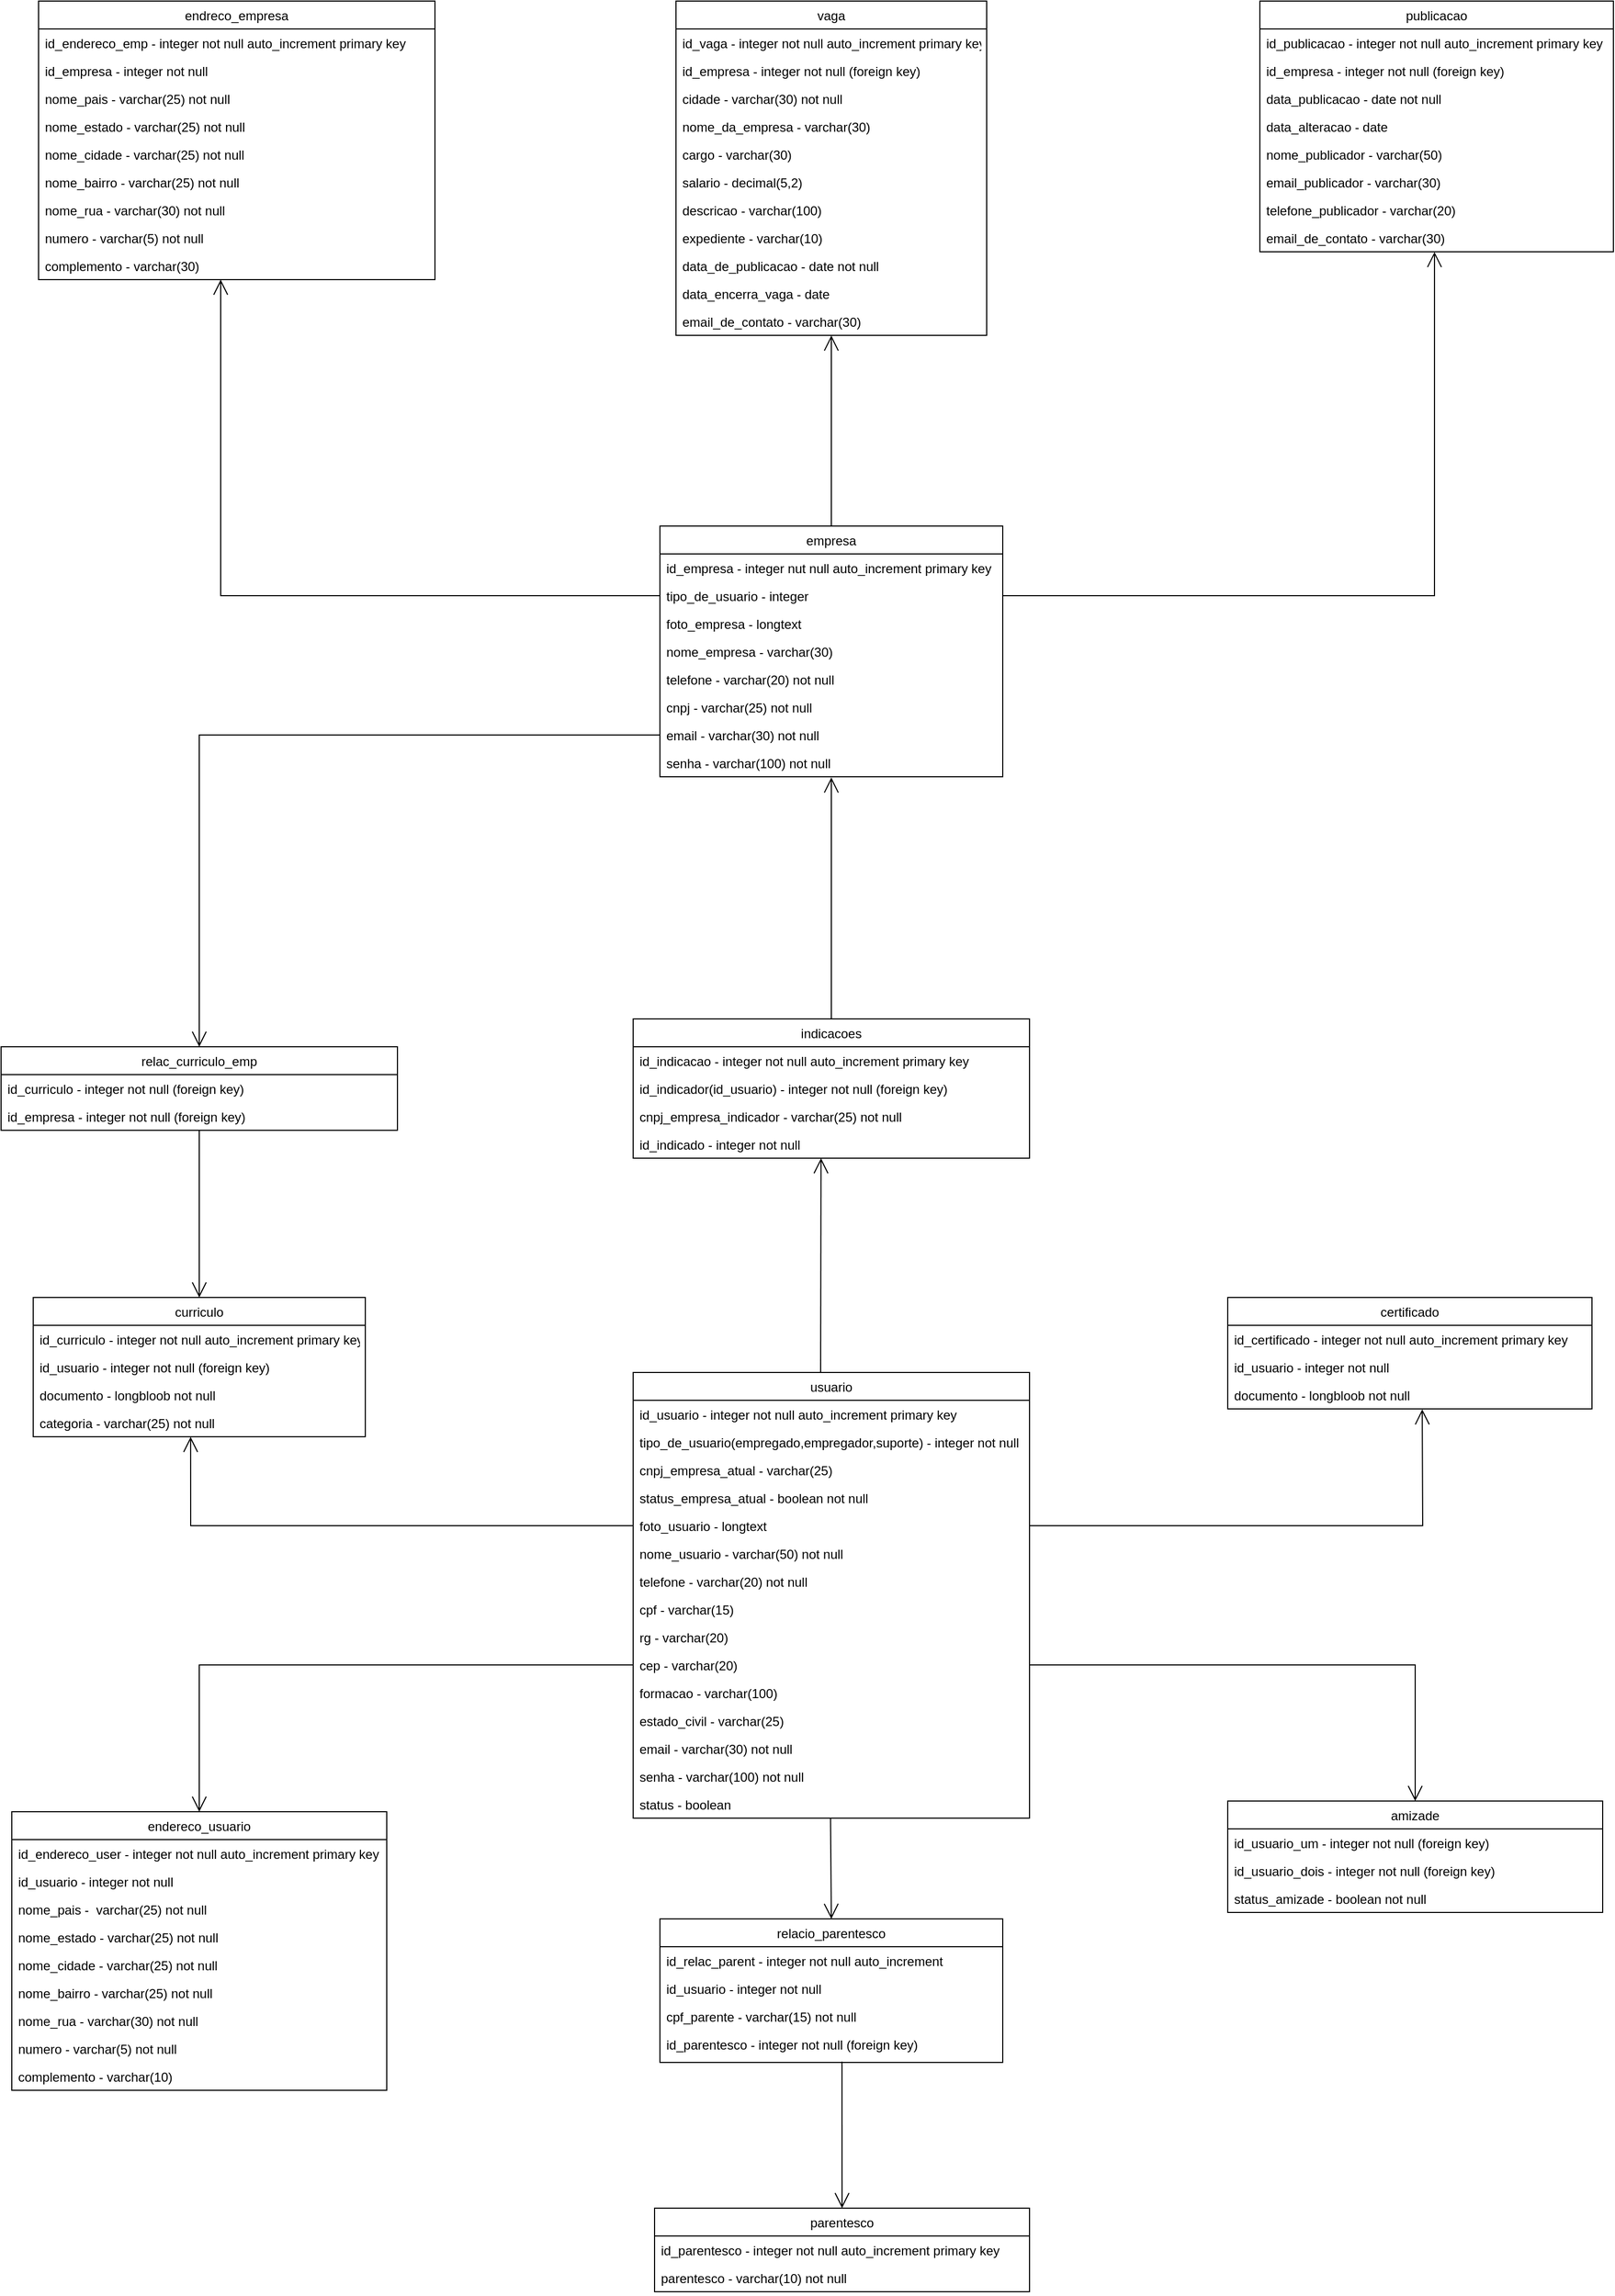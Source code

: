 <mxfile version="18.0.3" type="device"><diagram name="Page-1" id="c4acf3e9-155e-7222-9cf6-157b1a14988f"><mxGraphModel dx="2316" dy="3336" grid="1" gridSize="10" guides="1" tooltips="1" connect="1" arrows="1" fold="1" page="1" pageScale="1" pageWidth="850" pageHeight="1100" background="none" math="0" shadow="0"><root><mxCell id="0"/><mxCell id="1" parent="0"/><mxCell id="nHbKDUpMwGYDts8eb4Cf-1" value="usuario" style="swimlane;fontStyle=0;childLayout=stackLayout;horizontal=1;startSize=26;fillColor=none;horizontalStack=0;resizeParent=1;resizeParentMax=0;resizeLast=0;collapsible=1;marginBottom=0;" parent="1" vertex="1"><mxGeometry x="705" y="160" width="370" height="416" as="geometry"><mxRectangle x="140" y="210" width="90" height="26" as="alternateBounds"/></mxGeometry></mxCell><mxCell id="nHbKDUpMwGYDts8eb4Cf-2" value="id_usuario - integer not null auto_increment primary key" style="text;strokeColor=none;fillColor=none;align=left;verticalAlign=top;spacingLeft=4;spacingRight=4;overflow=hidden;rotatable=0;points=[[0,0.5],[1,0.5]];portConstraint=eastwest;" parent="nHbKDUpMwGYDts8eb4Cf-1" vertex="1"><mxGeometry y="26" width="370" height="26" as="geometry"/></mxCell><mxCell id="nHbKDUpMwGYDts8eb4Cf-3" value="tipo_de_usuario(empregado,empregador,suporte) - integer not null" style="text;strokeColor=none;fillColor=none;align=left;verticalAlign=top;spacingLeft=4;spacingRight=4;overflow=hidden;rotatable=0;points=[[0,0.5],[1,0.5]];portConstraint=eastwest;" parent="nHbKDUpMwGYDts8eb4Cf-1" vertex="1"><mxGeometry y="52" width="370" height="26" as="geometry"/></mxCell><mxCell id="nHbKDUpMwGYDts8eb4Cf-4" value="cnpj_empresa_atual - varchar(25) " style="text;strokeColor=none;fillColor=none;align=left;verticalAlign=top;spacingLeft=4;spacingRight=4;overflow=hidden;rotatable=0;points=[[0,0.5],[1,0.5]];portConstraint=eastwest;" parent="nHbKDUpMwGYDts8eb4Cf-1" vertex="1"><mxGeometry y="78" width="370" height="26" as="geometry"/></mxCell><mxCell id="nHbKDUpMwGYDts8eb4Cf-8" value="status_empresa_atual - boolean not null" style="text;strokeColor=none;fillColor=none;align=left;verticalAlign=top;spacingLeft=4;spacingRight=4;overflow=hidden;rotatable=0;points=[[0,0.5],[1,0.5]];portConstraint=eastwest;" parent="nHbKDUpMwGYDts8eb4Cf-1" vertex="1"><mxGeometry y="104" width="370" height="26" as="geometry"/></mxCell><mxCell id="nHbKDUpMwGYDts8eb4Cf-9" value="foto_usuario - longtext" style="text;strokeColor=none;fillColor=none;align=left;verticalAlign=top;spacingLeft=4;spacingRight=4;overflow=hidden;rotatable=0;points=[[0,0.5],[1,0.5]];portConstraint=eastwest;" parent="nHbKDUpMwGYDts8eb4Cf-1" vertex="1"><mxGeometry y="130" width="370" height="26" as="geometry"/></mxCell><mxCell id="nHbKDUpMwGYDts8eb4Cf-11" value="nome_usuario - varchar(50) not null" style="text;strokeColor=none;fillColor=none;align=left;verticalAlign=top;spacingLeft=4;spacingRight=4;overflow=hidden;rotatable=0;points=[[0,0.5],[1,0.5]];portConstraint=eastwest;" parent="nHbKDUpMwGYDts8eb4Cf-1" vertex="1"><mxGeometry y="156" width="370" height="26" as="geometry"/></mxCell><mxCell id="nHbKDUpMwGYDts8eb4Cf-12" value="telefone - varchar(20) not null" style="text;strokeColor=none;fillColor=none;align=left;verticalAlign=top;spacingLeft=4;spacingRight=4;overflow=hidden;rotatable=0;points=[[0,0.5],[1,0.5]];portConstraint=eastwest;" parent="nHbKDUpMwGYDts8eb4Cf-1" vertex="1"><mxGeometry y="182" width="370" height="26" as="geometry"/></mxCell><mxCell id="nHbKDUpMwGYDts8eb4Cf-13" value="cpf - varchar(15)" style="text;strokeColor=none;fillColor=none;align=left;verticalAlign=top;spacingLeft=4;spacingRight=4;overflow=hidden;rotatable=0;points=[[0,0.5],[1,0.5]];portConstraint=eastwest;" parent="nHbKDUpMwGYDts8eb4Cf-1" vertex="1"><mxGeometry y="208" width="370" height="26" as="geometry"/></mxCell><mxCell id="ckxbgNwo-FN7XNcKJJgW-1" value="rg - varchar(20)" style="text;strokeColor=none;fillColor=none;align=left;verticalAlign=top;spacingLeft=4;spacingRight=4;overflow=hidden;rotatable=0;points=[[0,0.5],[1,0.5]];portConstraint=eastwest;" parent="nHbKDUpMwGYDts8eb4Cf-1" vertex="1"><mxGeometry y="234" width="370" height="26" as="geometry"/></mxCell><mxCell id="ckxbgNwo-FN7XNcKJJgW-2" value="cep - varchar(20)" style="text;strokeColor=none;fillColor=none;align=left;verticalAlign=top;spacingLeft=4;spacingRight=4;overflow=hidden;rotatable=0;points=[[0,0.5],[1,0.5]];portConstraint=eastwest;" parent="nHbKDUpMwGYDts8eb4Cf-1" vertex="1"><mxGeometry y="260" width="370" height="26" as="geometry"/></mxCell><mxCell id="ckxbgNwo-FN7XNcKJJgW-3" value="formacao - varchar(100)" style="text;strokeColor=none;fillColor=none;align=left;verticalAlign=top;spacingLeft=4;spacingRight=4;overflow=hidden;rotatable=0;points=[[0,0.5],[1,0.5]];portConstraint=eastwest;" parent="nHbKDUpMwGYDts8eb4Cf-1" vertex="1"><mxGeometry y="286" width="370" height="26" as="geometry"/></mxCell><mxCell id="ckxbgNwo-FN7XNcKJJgW-4" value="estado_civil - varchar(25)" style="text;strokeColor=none;fillColor=none;align=left;verticalAlign=top;spacingLeft=4;spacingRight=4;overflow=hidden;rotatable=0;points=[[0,0.5],[1,0.5]];portConstraint=eastwest;" parent="nHbKDUpMwGYDts8eb4Cf-1" vertex="1"><mxGeometry y="312" width="370" height="26" as="geometry"/></mxCell><mxCell id="ckxbgNwo-FN7XNcKJJgW-5" value="email - varchar(30) not null" style="text;strokeColor=none;fillColor=none;align=left;verticalAlign=top;spacingLeft=4;spacingRight=4;overflow=hidden;rotatable=0;points=[[0,0.5],[1,0.5]];portConstraint=eastwest;" parent="nHbKDUpMwGYDts8eb4Cf-1" vertex="1"><mxGeometry y="338" width="370" height="26" as="geometry"/></mxCell><mxCell id="ckxbgNwo-FN7XNcKJJgW-6" value="senha - varchar(100) not null" style="text;strokeColor=none;fillColor=none;align=left;verticalAlign=top;spacingLeft=4;spacingRight=4;overflow=hidden;rotatable=0;points=[[0,0.5],[1,0.5]];portConstraint=eastwest;" parent="nHbKDUpMwGYDts8eb4Cf-1" vertex="1"><mxGeometry y="364" width="370" height="26" as="geometry"/></mxCell><mxCell id="ckxbgNwo-FN7XNcKJJgW-8" value="status - boolean" style="text;strokeColor=none;fillColor=none;align=left;verticalAlign=top;spacingLeft=4;spacingRight=4;overflow=hidden;rotatable=0;points=[[0,0.5],[1,0.5]];portConstraint=eastwest;" parent="nHbKDUpMwGYDts8eb4Cf-1" vertex="1"><mxGeometry y="390" width="370" height="26" as="geometry"/></mxCell><mxCell id="ckxbgNwo-FN7XNcKJJgW-9" value="empresa" style="swimlane;fontStyle=0;childLayout=stackLayout;horizontal=1;startSize=26;fillColor=none;horizontalStack=0;resizeParent=1;resizeParentMax=0;resizeLast=0;collapsible=1;marginBottom=0;" parent="1" vertex="1"><mxGeometry x="730" y="-630" width="320" height="234" as="geometry"/></mxCell><mxCell id="ckxbgNwo-FN7XNcKJJgW-10" value="id_empresa - integer nut null auto_increment primary key" style="text;strokeColor=none;fillColor=none;align=left;verticalAlign=top;spacingLeft=4;spacingRight=4;overflow=hidden;rotatable=0;points=[[0,0.5],[1,0.5]];portConstraint=eastwest;" parent="ckxbgNwo-FN7XNcKJJgW-9" vertex="1"><mxGeometry y="26" width="320" height="26" as="geometry"/></mxCell><mxCell id="ckxbgNwo-FN7XNcKJJgW-11" value="tipo_de_usuario - integer" style="text;strokeColor=none;fillColor=none;align=left;verticalAlign=top;spacingLeft=4;spacingRight=4;overflow=hidden;rotatable=0;points=[[0,0.5],[1,0.5]];portConstraint=eastwest;" parent="ckxbgNwo-FN7XNcKJJgW-9" vertex="1"><mxGeometry y="52" width="320" height="26" as="geometry"/></mxCell><mxCell id="ckxbgNwo-FN7XNcKJJgW-12" value="foto_empresa - longtext" style="text;strokeColor=none;fillColor=none;align=left;verticalAlign=top;spacingLeft=4;spacingRight=4;overflow=hidden;rotatable=0;points=[[0,0.5],[1,0.5]];portConstraint=eastwest;" parent="ckxbgNwo-FN7XNcKJJgW-9" vertex="1"><mxGeometry y="78" width="320" height="26" as="geometry"/></mxCell><mxCell id="ckxbgNwo-FN7XNcKJJgW-13" value="nome_empresa - varchar(30)" style="text;strokeColor=none;fillColor=none;align=left;verticalAlign=top;spacingLeft=4;spacingRight=4;overflow=hidden;rotatable=0;points=[[0,0.5],[1,0.5]];portConstraint=eastwest;" parent="ckxbgNwo-FN7XNcKJJgW-9" vertex="1"><mxGeometry y="104" width="320" height="26" as="geometry"/></mxCell><mxCell id="ckxbgNwo-FN7XNcKJJgW-14" value="telefone - varchar(20) not null" style="text;strokeColor=none;fillColor=none;align=left;verticalAlign=top;spacingLeft=4;spacingRight=4;overflow=hidden;rotatable=0;points=[[0,0.5],[1,0.5]];portConstraint=eastwest;" parent="ckxbgNwo-FN7XNcKJJgW-9" vertex="1"><mxGeometry y="130" width="320" height="26" as="geometry"/></mxCell><mxCell id="ckxbgNwo-FN7XNcKJJgW-15" value="cnpj - varchar(25) not null" style="text;strokeColor=none;fillColor=none;align=left;verticalAlign=top;spacingLeft=4;spacingRight=4;overflow=hidden;rotatable=0;points=[[0,0.5],[1,0.5]];portConstraint=eastwest;" parent="ckxbgNwo-FN7XNcKJJgW-9" vertex="1"><mxGeometry y="156" width="320" height="26" as="geometry"/></mxCell><mxCell id="ckxbgNwo-FN7XNcKJJgW-16" value="email - varchar(30) not null" style="text;strokeColor=none;fillColor=none;align=left;verticalAlign=top;spacingLeft=4;spacingRight=4;overflow=hidden;rotatable=0;points=[[0,0.5],[1,0.5]];portConstraint=eastwest;" parent="ckxbgNwo-FN7XNcKJJgW-9" vertex="1"><mxGeometry y="182" width="320" height="26" as="geometry"/></mxCell><mxCell id="ckxbgNwo-FN7XNcKJJgW-17" value="senha - varchar(100) not null" style="text;strokeColor=none;fillColor=none;align=left;verticalAlign=top;spacingLeft=4;spacingRight=4;overflow=hidden;rotatable=0;points=[[0,0.5],[1,0.5]];portConstraint=eastwest;" parent="ckxbgNwo-FN7XNcKJJgW-9" vertex="1"><mxGeometry y="208" width="320" height="26" as="geometry"/></mxCell><mxCell id="vftLx8QMWU3xmYkezmWz-7" value="" style="endArrow=open;endFill=1;endSize=12;html=1;rounded=0;entryX=0;entryY=0.5;entryDx=0;entryDy=0;exitX=0;exitY=0.5;exitDx=0;exitDy=0;" edge="1" parent="ckxbgNwo-FN7XNcKJJgW-9" source="ckxbgNwo-FN7XNcKJJgW-11"><mxGeometry width="160" relative="1" as="geometry"><mxPoint x="110" y="70" as="sourcePoint"/><mxPoint x="-410" y="-230" as="targetPoint"/><Array as="points"><mxPoint x="-410" y="65"/></Array></mxGeometry></mxCell><mxCell id="ckxbgNwo-FN7XNcKJJgW-18" value="vaga" style="swimlane;fontStyle=0;childLayout=stackLayout;horizontal=1;startSize=26;fillColor=none;horizontalStack=0;resizeParent=1;resizeParentMax=0;resizeLast=0;collapsible=1;marginBottom=0;" parent="1" vertex="1"><mxGeometry x="745" y="-1120" width="290" height="312" as="geometry"/></mxCell><mxCell id="ckxbgNwo-FN7XNcKJJgW-19" value="id_vaga - integer not null auto_increment primary key" style="text;strokeColor=none;fillColor=none;align=left;verticalAlign=top;spacingLeft=4;spacingRight=4;overflow=hidden;rotatable=0;points=[[0,0.5],[1,0.5]];portConstraint=eastwest;" parent="ckxbgNwo-FN7XNcKJJgW-18" vertex="1"><mxGeometry y="26" width="290" height="26" as="geometry"/></mxCell><mxCell id="ckxbgNwo-FN7XNcKJJgW-20" value="id_empresa - integer not null (foreign key)" style="text;strokeColor=none;fillColor=none;align=left;verticalAlign=top;spacingLeft=4;spacingRight=4;overflow=hidden;rotatable=0;points=[[0,0.5],[1,0.5]];portConstraint=eastwest;" parent="ckxbgNwo-FN7XNcKJJgW-18" vertex="1"><mxGeometry y="52" width="290" height="26" as="geometry"/></mxCell><mxCell id="ckxbgNwo-FN7XNcKJJgW-21" value="cidade - varchar(30) not null" style="text;strokeColor=none;fillColor=none;align=left;verticalAlign=top;spacingLeft=4;spacingRight=4;overflow=hidden;rotatable=0;points=[[0,0.5],[1,0.5]];portConstraint=eastwest;" parent="ckxbgNwo-FN7XNcKJJgW-18" vertex="1"><mxGeometry y="78" width="290" height="26" as="geometry"/></mxCell><mxCell id="ckxbgNwo-FN7XNcKJJgW-22" value="nome_da_empresa - varchar(30) " style="text;strokeColor=none;fillColor=none;align=left;verticalAlign=top;spacingLeft=4;spacingRight=4;overflow=hidden;rotatable=0;points=[[0,0.5],[1,0.5]];portConstraint=eastwest;" parent="ckxbgNwo-FN7XNcKJJgW-18" vertex="1"><mxGeometry y="104" width="290" height="26" as="geometry"/></mxCell><mxCell id="ckxbgNwo-FN7XNcKJJgW-23" value="cargo - varchar(30)" style="text;strokeColor=none;fillColor=none;align=left;verticalAlign=top;spacingLeft=4;spacingRight=4;overflow=hidden;rotatable=0;points=[[0,0.5],[1,0.5]];portConstraint=eastwest;" parent="ckxbgNwo-FN7XNcKJJgW-18" vertex="1"><mxGeometry y="130" width="290" height="26" as="geometry"/></mxCell><mxCell id="ckxbgNwo-FN7XNcKJJgW-24" value="salario - decimal(5,2)" style="text;strokeColor=none;fillColor=none;align=left;verticalAlign=top;spacingLeft=4;spacingRight=4;overflow=hidden;rotatable=0;points=[[0,0.5],[1,0.5]];portConstraint=eastwest;" parent="ckxbgNwo-FN7XNcKJJgW-18" vertex="1"><mxGeometry y="156" width="290" height="26" as="geometry"/></mxCell><mxCell id="ckxbgNwo-FN7XNcKJJgW-25" value="descricao - varchar(100)" style="text;strokeColor=none;fillColor=none;align=left;verticalAlign=top;spacingLeft=4;spacingRight=4;overflow=hidden;rotatable=0;points=[[0,0.5],[1,0.5]];portConstraint=eastwest;" parent="ckxbgNwo-FN7XNcKJJgW-18" vertex="1"><mxGeometry y="182" width="290" height="26" as="geometry"/></mxCell><mxCell id="ckxbgNwo-FN7XNcKJJgW-26" value="expediente - varchar(10)" style="text;strokeColor=none;fillColor=none;align=left;verticalAlign=top;spacingLeft=4;spacingRight=4;overflow=hidden;rotatable=0;points=[[0,0.5],[1,0.5]];portConstraint=eastwest;" parent="ckxbgNwo-FN7XNcKJJgW-18" vertex="1"><mxGeometry y="208" width="290" height="26" as="geometry"/></mxCell><mxCell id="ckxbgNwo-FN7XNcKJJgW-27" value="data_de_publicacao - date not null" style="text;strokeColor=none;fillColor=none;align=left;verticalAlign=top;spacingLeft=4;spacingRight=4;overflow=hidden;rotatable=0;points=[[0,0.5],[1,0.5]];portConstraint=eastwest;" parent="ckxbgNwo-FN7XNcKJJgW-18" vertex="1"><mxGeometry y="234" width="290" height="26" as="geometry"/></mxCell><mxCell id="ckxbgNwo-FN7XNcKJJgW-28" value="data_encerra_vaga - date" style="text;strokeColor=none;fillColor=none;align=left;verticalAlign=top;spacingLeft=4;spacingRight=4;overflow=hidden;rotatable=0;points=[[0,0.5],[1,0.5]];portConstraint=eastwest;" parent="ckxbgNwo-FN7XNcKJJgW-18" vertex="1"><mxGeometry y="260" width="290" height="26" as="geometry"/></mxCell><mxCell id="ckxbgNwo-FN7XNcKJJgW-36" value="email_de_contato - varchar(30)" style="text;strokeColor=none;fillColor=none;align=left;verticalAlign=top;spacingLeft=4;spacingRight=4;overflow=hidden;rotatable=0;points=[[0,0.5],[1,0.5]];portConstraint=eastwest;" parent="ckxbgNwo-FN7XNcKJJgW-18" vertex="1"><mxGeometry y="286" width="290" height="26" as="geometry"/></mxCell><mxCell id="ckxbgNwo-FN7XNcKJJgW-29" value="publicacao" style="swimlane;fontStyle=0;childLayout=stackLayout;horizontal=1;startSize=26;fillColor=none;horizontalStack=0;resizeParent=1;resizeParentMax=0;resizeLast=0;collapsible=1;marginBottom=0;" parent="1" vertex="1"><mxGeometry x="1290" y="-1120" width="330" height="234" as="geometry"/></mxCell><mxCell id="ckxbgNwo-FN7XNcKJJgW-30" value="id_publicacao - integer not null auto_increment primary key" style="text;strokeColor=none;fillColor=none;align=left;verticalAlign=top;spacingLeft=4;spacingRight=4;overflow=hidden;rotatable=0;points=[[0,0.5],[1,0.5]];portConstraint=eastwest;" parent="ckxbgNwo-FN7XNcKJJgW-29" vertex="1"><mxGeometry y="26" width="330" height="26" as="geometry"/></mxCell><mxCell id="ckxbgNwo-FN7XNcKJJgW-31" value="id_empresa - integer not null (foreign key)" style="text;strokeColor=none;fillColor=none;align=left;verticalAlign=top;spacingLeft=4;spacingRight=4;overflow=hidden;rotatable=0;points=[[0,0.5],[1,0.5]];portConstraint=eastwest;" parent="ckxbgNwo-FN7XNcKJJgW-29" vertex="1"><mxGeometry y="52" width="330" height="26" as="geometry"/></mxCell><mxCell id="ckxbgNwo-FN7XNcKJJgW-32" value="data_publicacao - date not null" style="text;strokeColor=none;fillColor=none;align=left;verticalAlign=top;spacingLeft=4;spacingRight=4;overflow=hidden;rotatable=0;points=[[0,0.5],[1,0.5]];portConstraint=eastwest;" parent="ckxbgNwo-FN7XNcKJJgW-29" vertex="1"><mxGeometry y="78" width="330" height="26" as="geometry"/></mxCell><mxCell id="ckxbgNwo-FN7XNcKJJgW-33" value="data_alteracao - date" style="text;strokeColor=none;fillColor=none;align=left;verticalAlign=top;spacingLeft=4;spacingRight=4;overflow=hidden;rotatable=0;points=[[0,0.5],[1,0.5]];portConstraint=eastwest;" parent="ckxbgNwo-FN7XNcKJJgW-29" vertex="1"><mxGeometry y="104" width="330" height="26" as="geometry"/></mxCell><mxCell id="ckxbgNwo-FN7XNcKJJgW-34" value="nome_publicador - varchar(50)" style="text;strokeColor=none;fillColor=none;align=left;verticalAlign=top;spacingLeft=4;spacingRight=4;overflow=hidden;rotatable=0;points=[[0,0.5],[1,0.5]];portConstraint=eastwest;" parent="ckxbgNwo-FN7XNcKJJgW-29" vertex="1"><mxGeometry y="130" width="330" height="26" as="geometry"/></mxCell><mxCell id="ckxbgNwo-FN7XNcKJJgW-35" value="email_publicador - varchar(30)" style="text;strokeColor=none;fillColor=none;align=left;verticalAlign=top;spacingLeft=4;spacingRight=4;overflow=hidden;rotatable=0;points=[[0,0.5],[1,0.5]];portConstraint=eastwest;" parent="ckxbgNwo-FN7XNcKJJgW-29" vertex="1"><mxGeometry y="156" width="330" height="26" as="geometry"/></mxCell><mxCell id="ckxbgNwo-FN7XNcKJJgW-38" value="telefone_publicador - varchar(20)" style="text;strokeColor=none;fillColor=none;align=left;verticalAlign=top;spacingLeft=4;spacingRight=4;overflow=hidden;rotatable=0;points=[[0,0.5],[1,0.5]];portConstraint=eastwest;" parent="ckxbgNwo-FN7XNcKJJgW-29" vertex="1"><mxGeometry y="182" width="330" height="26" as="geometry"/></mxCell><mxCell id="ckxbgNwo-FN7XNcKJJgW-37" value="email_de_contato - varchar(30)" style="text;strokeColor=none;fillColor=none;align=left;verticalAlign=top;spacingLeft=4;spacingRight=4;overflow=hidden;rotatable=0;points=[[0,0.5],[1,0.5]];portConstraint=eastwest;" parent="ckxbgNwo-FN7XNcKJJgW-29" vertex="1"><mxGeometry y="208" width="330" height="26" as="geometry"/></mxCell><mxCell id="ckxbgNwo-FN7XNcKJJgW-39" value="curriculo" style="swimlane;fontStyle=0;childLayout=stackLayout;horizontal=1;startSize=26;fillColor=none;horizontalStack=0;resizeParent=1;resizeParentMax=0;resizeLast=0;collapsible=1;marginBottom=0;" parent="1" vertex="1"><mxGeometry x="145" y="90" width="310" height="130" as="geometry"/></mxCell><mxCell id="ckxbgNwo-FN7XNcKJJgW-40" value="id_curriculo - integer not null auto_increment primary key" style="text;strokeColor=none;fillColor=none;align=left;verticalAlign=top;spacingLeft=4;spacingRight=4;overflow=hidden;rotatable=0;points=[[0,0.5],[1,0.5]];portConstraint=eastwest;" parent="ckxbgNwo-FN7XNcKJJgW-39" vertex="1"><mxGeometry y="26" width="310" height="26" as="geometry"/></mxCell><mxCell id="ckxbgNwo-FN7XNcKJJgW-41" value="id_usuario - integer not null (foreign key)" style="text;strokeColor=none;fillColor=none;align=left;verticalAlign=top;spacingLeft=4;spacingRight=4;overflow=hidden;rotatable=0;points=[[0,0.5],[1,0.5]];portConstraint=eastwest;" parent="ckxbgNwo-FN7XNcKJJgW-39" vertex="1"><mxGeometry y="52" width="310" height="26" as="geometry"/></mxCell><mxCell id="ckxbgNwo-FN7XNcKJJgW-42" value="documento - longbloob not null" style="text;strokeColor=none;fillColor=none;align=left;verticalAlign=top;spacingLeft=4;spacingRight=4;overflow=hidden;rotatable=0;points=[[0,0.5],[1,0.5]];portConstraint=eastwest;" parent="ckxbgNwo-FN7XNcKJJgW-39" vertex="1"><mxGeometry y="78" width="310" height="26" as="geometry"/></mxCell><mxCell id="ckxbgNwo-FN7XNcKJJgW-43" value="categoria - varchar(25) not null" style="text;strokeColor=none;fillColor=none;align=left;verticalAlign=top;spacingLeft=4;spacingRight=4;overflow=hidden;rotatable=0;points=[[0,0.5],[1,0.5]];portConstraint=eastwest;" parent="ckxbgNwo-FN7XNcKJJgW-39" vertex="1"><mxGeometry y="104" width="310" height="26" as="geometry"/></mxCell><mxCell id="ckxbgNwo-FN7XNcKJJgW-44" value="endereco_usuario" style="swimlane;fontStyle=0;childLayout=stackLayout;horizontal=1;startSize=26;fillColor=none;horizontalStack=0;resizeParent=1;resizeParentMax=0;resizeLast=0;collapsible=1;marginBottom=0;" parent="1" vertex="1"><mxGeometry x="125" y="570" width="350" height="260" as="geometry"/></mxCell><mxCell id="ckxbgNwo-FN7XNcKJJgW-45" value="id_endereco_user - integer not null auto_increment primary key" style="text;strokeColor=none;fillColor=none;align=left;verticalAlign=top;spacingLeft=4;spacingRight=4;overflow=hidden;rotatable=0;points=[[0,0.5],[1,0.5]];portConstraint=eastwest;" parent="ckxbgNwo-FN7XNcKJJgW-44" vertex="1"><mxGeometry y="26" width="350" height="26" as="geometry"/></mxCell><mxCell id="ckxbgNwo-FN7XNcKJJgW-46" value="id_usuario - integer not null " style="text;strokeColor=none;fillColor=none;align=left;verticalAlign=top;spacingLeft=4;spacingRight=4;overflow=hidden;rotatable=0;points=[[0,0.5],[1,0.5]];portConstraint=eastwest;" parent="ckxbgNwo-FN7XNcKJJgW-44" vertex="1"><mxGeometry y="52" width="350" height="26" as="geometry"/></mxCell><mxCell id="ckxbgNwo-FN7XNcKJJgW-47" value="nome_pais -  varchar(25) not null " style="text;strokeColor=none;fillColor=none;align=left;verticalAlign=top;spacingLeft=4;spacingRight=4;overflow=hidden;rotatable=0;points=[[0,0.5],[1,0.5]];portConstraint=eastwest;" parent="ckxbgNwo-FN7XNcKJJgW-44" vertex="1"><mxGeometry y="78" width="350" height="26" as="geometry"/></mxCell><mxCell id="ckxbgNwo-FN7XNcKJJgW-48" value="nome_estado - varchar(25) not null" style="text;strokeColor=none;fillColor=none;align=left;verticalAlign=top;spacingLeft=4;spacingRight=4;overflow=hidden;rotatable=0;points=[[0,0.5],[1,0.5]];portConstraint=eastwest;" parent="ckxbgNwo-FN7XNcKJJgW-44" vertex="1"><mxGeometry y="104" width="350" height="26" as="geometry"/></mxCell><mxCell id="ckxbgNwo-FN7XNcKJJgW-49" value="nome_cidade - varchar(25) not null" style="text;strokeColor=none;fillColor=none;align=left;verticalAlign=top;spacingLeft=4;spacingRight=4;overflow=hidden;rotatable=0;points=[[0,0.5],[1,0.5]];portConstraint=eastwest;" parent="ckxbgNwo-FN7XNcKJJgW-44" vertex="1"><mxGeometry y="130" width="350" height="26" as="geometry"/></mxCell><mxCell id="ckxbgNwo-FN7XNcKJJgW-51" value="nome_bairro - varchar(25) not null" style="text;strokeColor=none;fillColor=none;align=left;verticalAlign=top;spacingLeft=4;spacingRight=4;overflow=hidden;rotatable=0;points=[[0,0.5],[1,0.5]];portConstraint=eastwest;" parent="ckxbgNwo-FN7XNcKJJgW-44" vertex="1"><mxGeometry y="156" width="350" height="26" as="geometry"/></mxCell><mxCell id="ckxbgNwo-FN7XNcKJJgW-52" value="nome_rua - varchar(30) not null" style="text;strokeColor=none;fillColor=none;align=left;verticalAlign=top;spacingLeft=4;spacingRight=4;overflow=hidden;rotatable=0;points=[[0,0.5],[1,0.5]];portConstraint=eastwest;" parent="ckxbgNwo-FN7XNcKJJgW-44" vertex="1"><mxGeometry y="182" width="350" height="26" as="geometry"/></mxCell><mxCell id="ckxbgNwo-FN7XNcKJJgW-53" value="numero - varchar(5) not null" style="text;strokeColor=none;fillColor=none;align=left;verticalAlign=top;spacingLeft=4;spacingRight=4;overflow=hidden;rotatable=0;points=[[0,0.5],[1,0.5]];portConstraint=eastwest;" parent="ckxbgNwo-FN7XNcKJJgW-44" vertex="1"><mxGeometry y="208" width="350" height="26" as="geometry"/></mxCell><mxCell id="ckxbgNwo-FN7XNcKJJgW-54" value="complemento - varchar(10)" style="text;strokeColor=none;fillColor=none;align=left;verticalAlign=top;spacingLeft=4;spacingRight=4;overflow=hidden;rotatable=0;points=[[0,0.5],[1,0.5]];portConstraint=eastwest;" parent="ckxbgNwo-FN7XNcKJJgW-44" vertex="1"><mxGeometry y="234" width="350" height="26" as="geometry"/></mxCell><mxCell id="ckxbgNwo-FN7XNcKJJgW-55" value="endreco_empresa" style="swimlane;fontStyle=0;childLayout=stackLayout;horizontal=1;startSize=26;fillColor=none;horizontalStack=0;resizeParent=1;resizeParentMax=0;resizeLast=0;collapsible=1;marginBottom=0;" parent="1" vertex="1"><mxGeometry x="150" y="-1120" width="370" height="260" as="geometry"/></mxCell><mxCell id="ckxbgNwo-FN7XNcKJJgW-56" value="id_endereco_emp - integer not null auto_increment primary key" style="text;strokeColor=none;fillColor=none;align=left;verticalAlign=top;spacingLeft=4;spacingRight=4;overflow=hidden;rotatable=0;points=[[0,0.5],[1,0.5]];portConstraint=eastwest;" parent="ckxbgNwo-FN7XNcKJJgW-55" vertex="1"><mxGeometry y="26" width="370" height="26" as="geometry"/></mxCell><mxCell id="ckxbgNwo-FN7XNcKJJgW-57" value="id_empresa - integer not null" style="text;strokeColor=none;fillColor=none;align=left;verticalAlign=top;spacingLeft=4;spacingRight=4;overflow=hidden;rotatable=0;points=[[0,0.5],[1,0.5]];portConstraint=eastwest;" parent="ckxbgNwo-FN7XNcKJJgW-55" vertex="1"><mxGeometry y="52" width="370" height="26" as="geometry"/></mxCell><mxCell id="ckxbgNwo-FN7XNcKJJgW-58" value="nome_pais - varchar(25) not null" style="text;strokeColor=none;fillColor=none;align=left;verticalAlign=top;spacingLeft=4;spacingRight=4;overflow=hidden;rotatable=0;points=[[0,0.5],[1,0.5]];portConstraint=eastwest;" parent="ckxbgNwo-FN7XNcKJJgW-55" vertex="1"><mxGeometry y="78" width="370" height="26" as="geometry"/></mxCell><mxCell id="ckxbgNwo-FN7XNcKJJgW-63" value="nome_estado - varchar(25) not null" style="text;strokeColor=none;fillColor=none;align=left;verticalAlign=top;spacingLeft=4;spacingRight=4;overflow=hidden;rotatable=0;points=[[0,0.5],[1,0.5]];portConstraint=eastwest;" parent="ckxbgNwo-FN7XNcKJJgW-55" vertex="1"><mxGeometry y="104" width="370" height="26" as="geometry"/></mxCell><mxCell id="ckxbgNwo-FN7XNcKJJgW-64" value="nome_cidade - varchar(25) not null" style="text;strokeColor=none;fillColor=none;align=left;verticalAlign=top;spacingLeft=4;spacingRight=4;overflow=hidden;rotatable=0;points=[[0,0.5],[1,0.5]];portConstraint=eastwest;" parent="ckxbgNwo-FN7XNcKJJgW-55" vertex="1"><mxGeometry y="130" width="370" height="26" as="geometry"/></mxCell><mxCell id="ckxbgNwo-FN7XNcKJJgW-65" value="nome_bairro - varchar(25) not null" style="text;strokeColor=none;fillColor=none;align=left;verticalAlign=top;spacingLeft=4;spacingRight=4;overflow=hidden;rotatable=0;points=[[0,0.5],[1,0.5]];portConstraint=eastwest;" parent="ckxbgNwo-FN7XNcKJJgW-55" vertex="1"><mxGeometry y="156" width="370" height="26" as="geometry"/></mxCell><mxCell id="ckxbgNwo-FN7XNcKJJgW-66" value="nome_rua - varchar(30) not null" style="text;strokeColor=none;fillColor=none;align=left;verticalAlign=top;spacingLeft=4;spacingRight=4;overflow=hidden;rotatable=0;points=[[0,0.5],[1,0.5]];portConstraint=eastwest;" parent="ckxbgNwo-FN7XNcKJJgW-55" vertex="1"><mxGeometry y="182" width="370" height="26" as="geometry"/></mxCell><mxCell id="ckxbgNwo-FN7XNcKJJgW-67" value="numero - varchar(5) not null" style="text;strokeColor=none;fillColor=none;align=left;verticalAlign=top;spacingLeft=4;spacingRight=4;overflow=hidden;rotatable=0;points=[[0,0.5],[1,0.5]];portConstraint=eastwest;" parent="ckxbgNwo-FN7XNcKJJgW-55" vertex="1"><mxGeometry y="208" width="370" height="26" as="geometry"/></mxCell><mxCell id="ckxbgNwo-FN7XNcKJJgW-68" value="complemento - varchar(30) " style="text;strokeColor=none;fillColor=none;align=left;verticalAlign=top;spacingLeft=4;spacingRight=4;overflow=hidden;rotatable=0;points=[[0,0.5],[1,0.5]];portConstraint=eastwest;" parent="ckxbgNwo-FN7XNcKJJgW-55" vertex="1"><mxGeometry y="234" width="370" height="26" as="geometry"/></mxCell><mxCell id="ckxbgNwo-FN7XNcKJJgW-69" value="certificado" style="swimlane;fontStyle=0;childLayout=stackLayout;horizontal=1;startSize=26;fillColor=none;horizontalStack=0;resizeParent=1;resizeParentMax=0;resizeLast=0;collapsible=1;marginBottom=0;" parent="1" vertex="1"><mxGeometry x="1260" y="90" width="340" height="104" as="geometry"/></mxCell><mxCell id="ckxbgNwo-FN7XNcKJJgW-70" value="id_certificado - integer not null auto_increment primary key" style="text;strokeColor=none;fillColor=none;align=left;verticalAlign=top;spacingLeft=4;spacingRight=4;overflow=hidden;rotatable=0;points=[[0,0.5],[1,0.5]];portConstraint=eastwest;" parent="ckxbgNwo-FN7XNcKJJgW-69" vertex="1"><mxGeometry y="26" width="340" height="26" as="geometry"/></mxCell><mxCell id="ckxbgNwo-FN7XNcKJJgW-71" value="id_usuario - integer not null" style="text;strokeColor=none;fillColor=none;align=left;verticalAlign=top;spacingLeft=4;spacingRight=4;overflow=hidden;rotatable=0;points=[[0,0.5],[1,0.5]];portConstraint=eastwest;" parent="ckxbgNwo-FN7XNcKJJgW-69" vertex="1"><mxGeometry y="52" width="340" height="26" as="geometry"/></mxCell><mxCell id="ckxbgNwo-FN7XNcKJJgW-72" value="documento - longbloob not null" style="text;strokeColor=none;fillColor=none;align=left;verticalAlign=top;spacingLeft=4;spacingRight=4;overflow=hidden;rotatable=0;points=[[0,0.5],[1,0.5]];portConstraint=eastwest;" parent="ckxbgNwo-FN7XNcKJJgW-69" vertex="1"><mxGeometry y="78" width="340" height="26" as="geometry"/></mxCell><mxCell id="ckxbgNwo-FN7XNcKJJgW-73" value="indicacoes" style="swimlane;fontStyle=0;childLayout=stackLayout;horizontal=1;startSize=26;fillColor=none;horizontalStack=0;resizeParent=1;resizeParentMax=0;resizeLast=0;collapsible=1;marginBottom=0;" parent="1" vertex="1"><mxGeometry x="705" y="-170" width="370" height="130" as="geometry"/></mxCell><mxCell id="ckxbgNwo-FN7XNcKJJgW-74" value="id_indicacao - integer not null auto_increment primary key" style="text;strokeColor=none;fillColor=none;align=left;verticalAlign=top;spacingLeft=4;spacingRight=4;overflow=hidden;rotatable=0;points=[[0,0.5],[1,0.5]];portConstraint=eastwest;" parent="ckxbgNwo-FN7XNcKJJgW-73" vertex="1"><mxGeometry y="26" width="370" height="26" as="geometry"/></mxCell><mxCell id="ckxbgNwo-FN7XNcKJJgW-75" value="id_indicador(id_usuario) - integer not null (foreign key)" style="text;strokeColor=none;fillColor=none;align=left;verticalAlign=top;spacingLeft=4;spacingRight=4;overflow=hidden;rotatable=0;points=[[0,0.5],[1,0.5]];portConstraint=eastwest;" parent="ckxbgNwo-FN7XNcKJJgW-73" vertex="1"><mxGeometry y="52" width="370" height="26" as="geometry"/></mxCell><mxCell id="ckxbgNwo-FN7XNcKJJgW-76" value="cnpj_empresa_indicador - varchar(25) not null " style="text;strokeColor=none;fillColor=none;align=left;verticalAlign=top;spacingLeft=4;spacingRight=4;overflow=hidden;rotatable=0;points=[[0,0.5],[1,0.5]];portConstraint=eastwest;" parent="ckxbgNwo-FN7XNcKJJgW-73" vertex="1"><mxGeometry y="78" width="370" height="26" as="geometry"/></mxCell><mxCell id="ckxbgNwo-FN7XNcKJJgW-77" value="id_indicado - integer not null " style="text;strokeColor=none;fillColor=none;align=left;verticalAlign=top;spacingLeft=4;spacingRight=4;overflow=hidden;rotatable=0;points=[[0,0.5],[1,0.5]];portConstraint=eastwest;" parent="ckxbgNwo-FN7XNcKJJgW-73" vertex="1"><mxGeometry y="104" width="370" height="26" as="geometry"/></mxCell><mxCell id="ckxbgNwo-FN7XNcKJJgW-78" value="parentesco" style="swimlane;fontStyle=0;childLayout=stackLayout;horizontal=1;startSize=26;fillColor=none;horizontalStack=0;resizeParent=1;resizeParentMax=0;resizeLast=0;collapsible=1;marginBottom=0;" parent="1" vertex="1"><mxGeometry x="725" y="940" width="350" height="78" as="geometry"/></mxCell><mxCell id="ckxbgNwo-FN7XNcKJJgW-79" value="id_parentesco - integer not null auto_increment primary key" style="text;strokeColor=none;fillColor=none;align=left;verticalAlign=top;spacingLeft=4;spacingRight=4;overflow=hidden;rotatable=0;points=[[0,0.5],[1,0.5]];portConstraint=eastwest;" parent="ckxbgNwo-FN7XNcKJJgW-78" vertex="1"><mxGeometry y="26" width="350" height="26" as="geometry"/></mxCell><mxCell id="ckxbgNwo-FN7XNcKJJgW-80" value="parentesco - varchar(10) not null" style="text;strokeColor=none;fillColor=none;align=left;verticalAlign=top;spacingLeft=4;spacingRight=4;overflow=hidden;rotatable=0;points=[[0,0.5],[1,0.5]];portConstraint=eastwest;" parent="ckxbgNwo-FN7XNcKJJgW-78" vertex="1"><mxGeometry y="52" width="350" height="26" as="geometry"/></mxCell><mxCell id="ckxbgNwo-FN7XNcKJJgW-82" value="relacio_parentesco" style="swimlane;fontStyle=0;childLayout=stackLayout;horizontal=1;startSize=26;fillColor=none;horizontalStack=0;resizeParent=1;resizeParentMax=0;resizeLast=0;collapsible=1;marginBottom=0;" parent="1" vertex="1"><mxGeometry x="730" y="670" width="320" height="134" as="geometry"/></mxCell><mxCell id="ckxbgNwo-FN7XNcKJJgW-83" value="id_relac_parent - integer not null auto_increment" style="text;strokeColor=none;fillColor=none;align=left;verticalAlign=top;spacingLeft=4;spacingRight=4;overflow=hidden;rotatable=0;points=[[0,0.5],[1,0.5]];portConstraint=eastwest;" parent="ckxbgNwo-FN7XNcKJJgW-82" vertex="1"><mxGeometry y="26" width="320" height="26" as="geometry"/></mxCell><mxCell id="ckxbgNwo-FN7XNcKJJgW-84" value="id_usuario - integer not null" style="text;strokeColor=none;fillColor=none;align=left;verticalAlign=top;spacingLeft=4;spacingRight=4;overflow=hidden;rotatable=0;points=[[0,0.5],[1,0.5]];portConstraint=eastwest;" parent="ckxbgNwo-FN7XNcKJJgW-82" vertex="1"><mxGeometry y="52" width="320" height="26" as="geometry"/></mxCell><mxCell id="ckxbgNwo-FN7XNcKJJgW-85" value="cpf_parente - varchar(15) not null" style="text;strokeColor=none;fillColor=none;align=left;verticalAlign=top;spacingLeft=4;spacingRight=4;overflow=hidden;rotatable=0;points=[[0,0.5],[1,0.5]];portConstraint=eastwest;" parent="ckxbgNwo-FN7XNcKJJgW-82" vertex="1"><mxGeometry y="78" width="320" height="26" as="geometry"/></mxCell><mxCell id="ckxbgNwo-FN7XNcKJJgW-86" value="id_parentesco - integer not null (foreign key)" style="text;strokeColor=none;fillColor=none;align=left;verticalAlign=top;spacingLeft=4;spacingRight=4;overflow=hidden;rotatable=0;points=[[0,0.5],[1,0.5]];portConstraint=eastwest;" parent="ckxbgNwo-FN7XNcKJJgW-82" vertex="1"><mxGeometry y="104" width="320" height="30" as="geometry"/></mxCell><mxCell id="ckxbgNwo-FN7XNcKJJgW-87" value="relac_curriculo_emp" style="swimlane;fontStyle=0;childLayout=stackLayout;horizontal=1;startSize=26;fillColor=none;horizontalStack=0;resizeParent=1;resizeParentMax=0;resizeLast=0;collapsible=1;marginBottom=0;" parent="1" vertex="1"><mxGeometry x="115" y="-144" width="370" height="78" as="geometry"/></mxCell><mxCell id="ckxbgNwo-FN7XNcKJJgW-88" value="id_curriculo - integer not null (foreign key)" style="text;strokeColor=none;fillColor=none;align=left;verticalAlign=top;spacingLeft=4;spacingRight=4;overflow=hidden;rotatable=0;points=[[0,0.5],[1,0.5]];portConstraint=eastwest;" parent="ckxbgNwo-FN7XNcKJJgW-87" vertex="1"><mxGeometry y="26" width="370" height="26" as="geometry"/></mxCell><mxCell id="ckxbgNwo-FN7XNcKJJgW-89" value="id_empresa - integer not null (foreign key)" style="text;strokeColor=none;fillColor=none;align=left;verticalAlign=top;spacingLeft=4;spacingRight=4;overflow=hidden;rotatable=0;points=[[0,0.5],[1,0.5]];portConstraint=eastwest;" parent="ckxbgNwo-FN7XNcKJJgW-87" vertex="1"><mxGeometry y="52" width="370" height="26" as="geometry"/></mxCell><mxCell id="ckxbgNwo-FN7XNcKJJgW-91" value="amizade" style="swimlane;fontStyle=0;childLayout=stackLayout;horizontal=1;startSize=26;fillColor=none;horizontalStack=0;resizeParent=1;resizeParentMax=0;resizeLast=0;collapsible=1;marginBottom=0;" parent="1" vertex="1"><mxGeometry x="1260" y="560" width="350" height="104" as="geometry"/></mxCell><mxCell id="ckxbgNwo-FN7XNcKJJgW-92" value="id_usuario_um - integer not null (foreign key)" style="text;strokeColor=none;fillColor=none;align=left;verticalAlign=top;spacingLeft=4;spacingRight=4;overflow=hidden;rotatable=0;points=[[0,0.5],[1,0.5]];portConstraint=eastwest;" parent="ckxbgNwo-FN7XNcKJJgW-91" vertex="1"><mxGeometry y="26" width="350" height="26" as="geometry"/></mxCell><mxCell id="ckxbgNwo-FN7XNcKJJgW-93" value="id_usuario_dois - integer not null (foreign key)" style="text;strokeColor=none;fillColor=none;align=left;verticalAlign=top;spacingLeft=4;spacingRight=4;overflow=hidden;rotatable=0;points=[[0,0.5],[1,0.5]];portConstraint=eastwest;" parent="ckxbgNwo-FN7XNcKJJgW-91" vertex="1"><mxGeometry y="52" width="350" height="26" as="geometry"/></mxCell><mxCell id="ckxbgNwo-FN7XNcKJJgW-94" value="status_amizade - boolean not null" style="text;strokeColor=none;fillColor=none;align=left;verticalAlign=top;spacingLeft=4;spacingRight=4;overflow=hidden;rotatable=0;points=[[0,0.5],[1,0.5]];portConstraint=eastwest;" parent="ckxbgNwo-FN7XNcKJJgW-91" vertex="1"><mxGeometry y="78" width="350" height="26" as="geometry"/></mxCell><mxCell id="vftLx8QMWU3xmYkezmWz-5" value="" style="endArrow=open;endFill=1;endSize=12;html=1;rounded=0;exitX=0;exitY=0.5;exitDx=0;exitDy=0;entryX=0.5;entryY=0;entryDx=0;entryDy=0;" edge="1" parent="1" source="ckxbgNwo-FN7XNcKJJgW-16" target="ckxbgNwo-FN7XNcKJJgW-87"><mxGeometry width="160" relative="1" as="geometry"><mxPoint x="430" y="-370" as="sourcePoint"/><mxPoint x="590" y="-370" as="targetPoint"/><Array as="points"><mxPoint x="300" y="-435"/></Array></mxGeometry></mxCell><mxCell id="vftLx8QMWU3xmYkezmWz-6" value="" style="endArrow=open;endFill=1;endSize=12;html=1;rounded=0;entryX=0.5;entryY=0;entryDx=0;entryDy=0;exitX=0.5;exitY=1;exitDx=0;exitDy=0;" edge="1" parent="1" source="ckxbgNwo-FN7XNcKJJgW-87" target="ckxbgNwo-FN7XNcKJJgW-39"><mxGeometry width="160" relative="1" as="geometry"><mxPoint x="300" y="-50" as="sourcePoint"/><mxPoint x="590" y="30" as="targetPoint"/></mxGeometry></mxCell><mxCell id="vftLx8QMWU3xmYkezmWz-8" value="" style="endArrow=open;endFill=1;endSize=12;html=1;rounded=0;entryX=0.5;entryY=1.007;entryDx=0;entryDy=0;entryPerimeter=0;" edge="1" parent="1" source="ckxbgNwo-FN7XNcKJJgW-9" target="ckxbgNwo-FN7XNcKJJgW-36"><mxGeometry width="160" relative="1" as="geometry"><mxPoint x="1340" y="-380" as="sourcePoint"/><mxPoint x="900" y="-790" as="targetPoint"/></mxGeometry></mxCell><mxCell id="vftLx8QMWU3xmYkezmWz-9" value="" style="endArrow=open;endFill=1;endSize=12;html=1;rounded=0;exitX=1;exitY=0.5;exitDx=0;exitDy=0;entryX=0.494;entryY=1.008;entryDx=0;entryDy=0;entryPerimeter=0;" edge="1" parent="1" source="ckxbgNwo-FN7XNcKJJgW-11" target="ckxbgNwo-FN7XNcKJJgW-37"><mxGeometry width="160" relative="1" as="geometry"><mxPoint x="1530" y="-630" as="sourcePoint"/><mxPoint x="1450" y="-880" as="targetPoint"/><Array as="points"><mxPoint x="1453" y="-565"/></Array></mxGeometry></mxCell><mxCell id="vftLx8QMWU3xmYkezmWz-11" value="" style="endArrow=open;endFill=1;endSize=12;html=1;rounded=0;exitX=0.5;exitY=0;exitDx=0;exitDy=0;entryX=0.501;entryY=1.012;entryDx=0;entryDy=0;entryPerimeter=0;" edge="1" parent="1"><mxGeometry width="160" relative="1" as="geometry"><mxPoint x="880" y="159.69" as="sourcePoint"/><mxPoint x="880.37" y="-39.998" as="targetPoint"/></mxGeometry></mxCell><mxCell id="vftLx8QMWU3xmYkezmWz-12" value="" style="endArrow=open;endFill=1;endSize=12;html=1;rounded=0;exitX=0.5;exitY=0;exitDx=0;exitDy=0;entryX=0.5;entryY=1.026;entryDx=0;entryDy=0;entryPerimeter=0;" edge="1" parent="1" source="ckxbgNwo-FN7XNcKJJgW-73" target="ckxbgNwo-FN7XNcKJJgW-17"><mxGeometry width="160" relative="1" as="geometry"><mxPoint x="1040" y="-340" as="sourcePoint"/><mxPoint x="1200" y="-340" as="targetPoint"/><Array as="points"><mxPoint x="890" y="-390"/></Array></mxGeometry></mxCell><mxCell id="vftLx8QMWU3xmYkezmWz-13" value="" style="endArrow=open;endFill=1;endSize=12;html=1;rounded=0;exitX=0;exitY=0.5;exitDx=0;exitDy=0;entryX=0.474;entryY=1.005;entryDx=0;entryDy=0;entryPerimeter=0;" edge="1" parent="1" source="nHbKDUpMwGYDts8eb4Cf-9" target="ckxbgNwo-FN7XNcKJJgW-43"><mxGeometry width="160" relative="1" as="geometry"><mxPoint x="660" y="290" as="sourcePoint"/><mxPoint x="290" y="260" as="targetPoint"/><Array as="points"><mxPoint x="292" y="303"/></Array></mxGeometry></mxCell><mxCell id="vftLx8QMWU3xmYkezmWz-14" value="" style="endArrow=open;endFill=1;endSize=12;html=1;rounded=0;exitX=1;exitY=0.5;exitDx=0;exitDy=0;entryX=0.534;entryY=1.015;entryDx=0;entryDy=0;entryPerimeter=0;" edge="1" parent="1" source="nHbKDUpMwGYDts8eb4Cf-9" target="ckxbgNwo-FN7XNcKJJgW-72"><mxGeometry width="160" relative="1" as="geometry"><mxPoint x="970" y="330" as="sourcePoint"/><mxPoint x="1400" y="320" as="targetPoint"/><Array as="points"><mxPoint x="1442" y="303"/></Array></mxGeometry></mxCell><mxCell id="vftLx8QMWU3xmYkezmWz-15" value="" style="endArrow=open;endFill=1;endSize=12;html=1;rounded=0;entryX=0.5;entryY=0;entryDx=0;entryDy=0;exitX=0;exitY=0.5;exitDx=0;exitDy=0;" edge="1" parent="1" source="ckxbgNwo-FN7XNcKJJgW-2" target="ckxbgNwo-FN7XNcKJJgW-44"><mxGeometry width="160" relative="1" as="geometry"><mxPoint x="680" y="430" as="sourcePoint"/><mxPoint x="650" y="500" as="targetPoint"/><Array as="points"><mxPoint x="300" y="433"/></Array></mxGeometry></mxCell><mxCell id="vftLx8QMWU3xmYkezmWz-16" value="" style="endArrow=open;endFill=1;endSize=12;html=1;rounded=0;exitX=0.498;exitY=1.006;exitDx=0;exitDy=0;exitPerimeter=0;entryX=0.5;entryY=0;entryDx=0;entryDy=0;" edge="1" parent="1" source="ckxbgNwo-FN7XNcKJJgW-8" target="ckxbgNwo-FN7XNcKJJgW-82"><mxGeometry width="160" relative="1" as="geometry"><mxPoint x="910" y="580" as="sourcePoint"/><mxPoint x="900" y="640" as="targetPoint"/></mxGeometry></mxCell><mxCell id="vftLx8QMWU3xmYkezmWz-17" value="" style="endArrow=open;endFill=1;endSize=12;html=1;rounded=0;entryX=0.5;entryY=0;entryDx=0;entryDy=0;exitX=0.531;exitY=0.976;exitDx=0;exitDy=0;exitPerimeter=0;" edge="1" parent="1" source="ckxbgNwo-FN7XNcKJJgW-86" target="ckxbgNwo-FN7XNcKJJgW-78"><mxGeometry width="160" relative="1" as="geometry"><mxPoint x="690" y="630" as="sourcePoint"/><mxPoint x="850" y="630" as="targetPoint"/></mxGeometry></mxCell><mxCell id="vftLx8QMWU3xmYkezmWz-18" value="" style="endArrow=open;endFill=1;endSize=12;html=1;rounded=0;exitX=1;exitY=0.5;exitDx=0;exitDy=0;entryX=0.5;entryY=0;entryDx=0;entryDy=0;" edge="1" parent="1" source="ckxbgNwo-FN7XNcKJJgW-2" target="ckxbgNwo-FN7XNcKJJgW-91"><mxGeometry width="160" relative="1" as="geometry"><mxPoint x="1100" y="440" as="sourcePoint"/><mxPoint x="1260" y="440" as="targetPoint"/><Array as="points"><mxPoint x="1435" y="433"/></Array></mxGeometry></mxCell></root></mxGraphModel></diagram></mxfile>